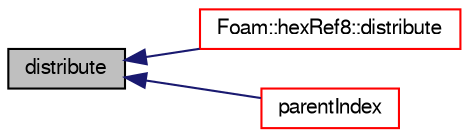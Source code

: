 digraph "distribute"
{
  bgcolor="transparent";
  edge [fontname="FreeSans",fontsize="10",labelfontname="FreeSans",labelfontsize="10"];
  node [fontname="FreeSans",fontsize="10",shape=record];
  rankdir="LR";
  Node1487 [label="distribute",height=0.2,width=0.4,color="black", fillcolor="grey75", style="filled", fontcolor="black"];
  Node1487 -> Node1488 [dir="back",color="midnightblue",fontsize="10",style="solid",fontname="FreeSans"];
  Node1488 [label="Foam::hexRef8::distribute",height=0.2,width=0.4,color="red",URL="$a21654.html#a6be2dc3eb1d541aeb83ee0a2adcc0556",tooltip="Update local numbering for mesh redistribution. "];
  Node1487 -> Node1494 [dir="back",color="midnightblue",fontsize="10",style="solid",fontname="FreeSans"];
  Node1494 [label="parentIndex",height=0.2,width=0.4,color="red",URL="$a21690.html#a4eed19cdbc97968a63b0109384f138e1",tooltip="Get parent of cell. "];
}
